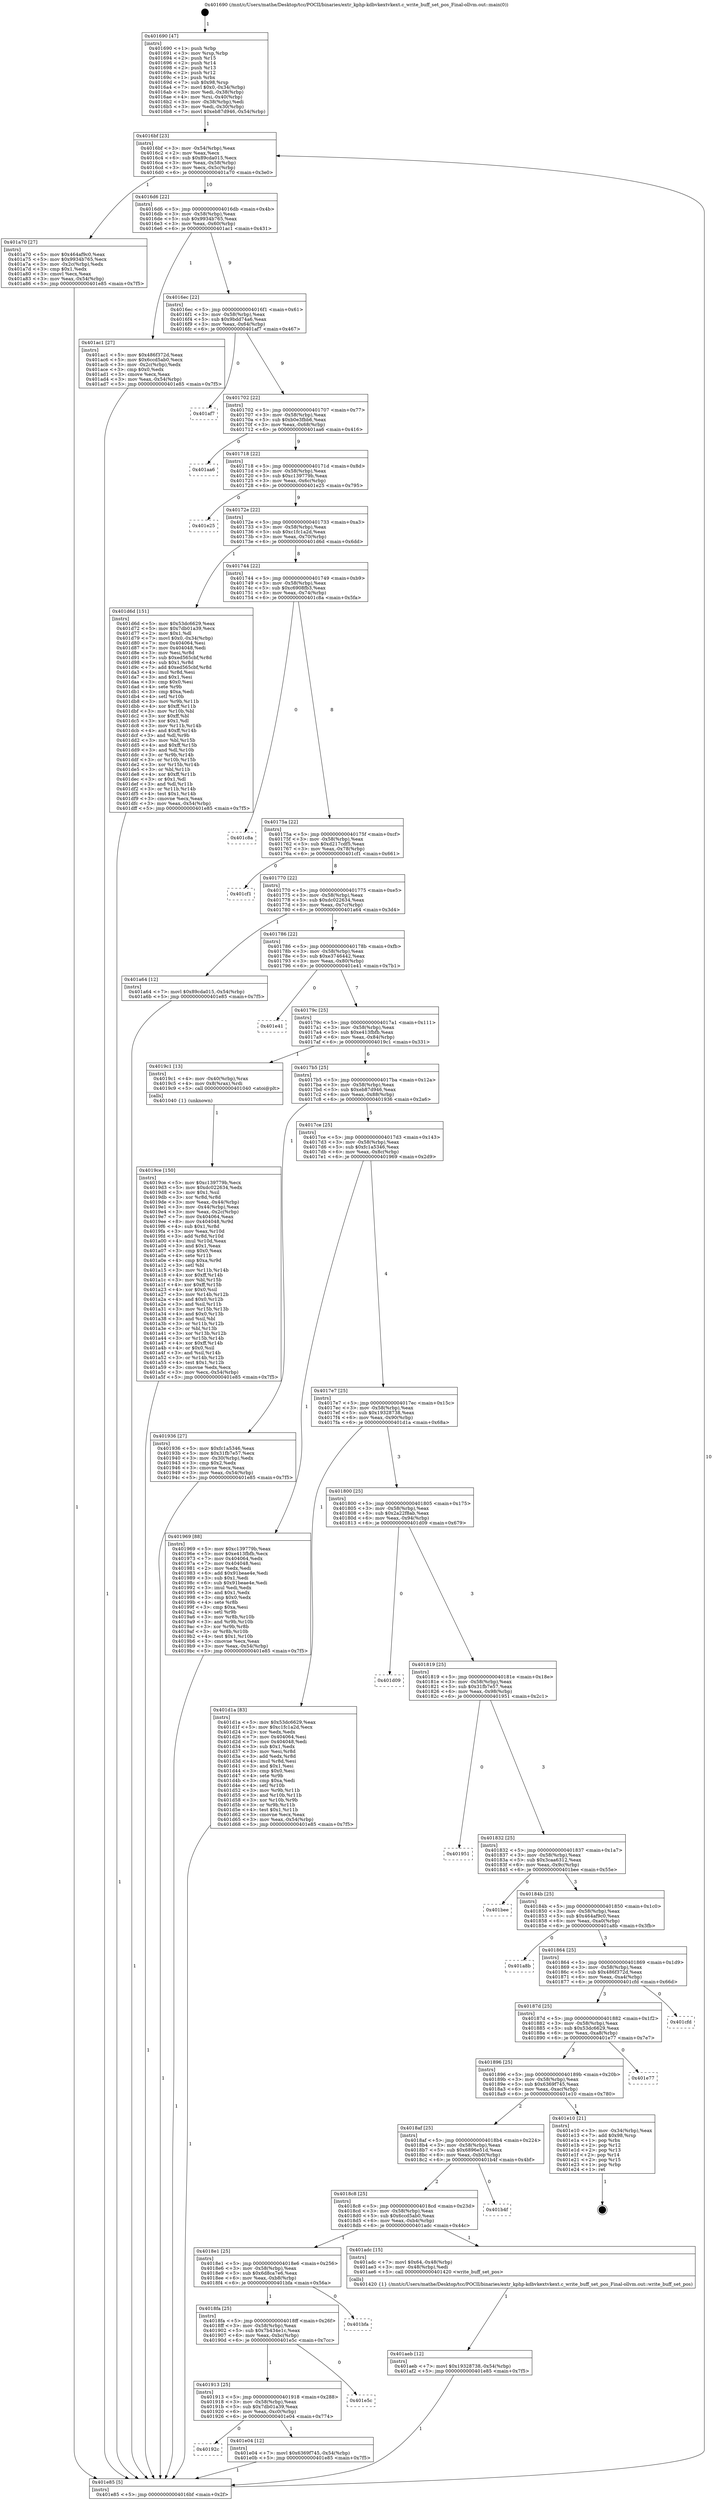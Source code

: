 digraph "0x401690" {
  label = "0x401690 (/mnt/c/Users/mathe/Desktop/tcc/POCII/binaries/extr_kphp-kdbvkextvkext.c_write_buff_set_pos_Final-ollvm.out::main(0))"
  labelloc = "t"
  node[shape=record]

  Entry [label="",width=0.3,height=0.3,shape=circle,fillcolor=black,style=filled]
  "0x4016bf" [label="{
     0x4016bf [23]\l
     | [instrs]\l
     &nbsp;&nbsp;0x4016bf \<+3\>: mov -0x54(%rbp),%eax\l
     &nbsp;&nbsp;0x4016c2 \<+2\>: mov %eax,%ecx\l
     &nbsp;&nbsp;0x4016c4 \<+6\>: sub $0x89cda015,%ecx\l
     &nbsp;&nbsp;0x4016ca \<+3\>: mov %eax,-0x58(%rbp)\l
     &nbsp;&nbsp;0x4016cd \<+3\>: mov %ecx,-0x5c(%rbp)\l
     &nbsp;&nbsp;0x4016d0 \<+6\>: je 0000000000401a70 \<main+0x3e0\>\l
  }"]
  "0x401a70" [label="{
     0x401a70 [27]\l
     | [instrs]\l
     &nbsp;&nbsp;0x401a70 \<+5\>: mov $0x464af9c0,%eax\l
     &nbsp;&nbsp;0x401a75 \<+5\>: mov $0x9934b765,%ecx\l
     &nbsp;&nbsp;0x401a7a \<+3\>: mov -0x2c(%rbp),%edx\l
     &nbsp;&nbsp;0x401a7d \<+3\>: cmp $0x1,%edx\l
     &nbsp;&nbsp;0x401a80 \<+3\>: cmovl %ecx,%eax\l
     &nbsp;&nbsp;0x401a83 \<+3\>: mov %eax,-0x54(%rbp)\l
     &nbsp;&nbsp;0x401a86 \<+5\>: jmp 0000000000401e85 \<main+0x7f5\>\l
  }"]
  "0x4016d6" [label="{
     0x4016d6 [22]\l
     | [instrs]\l
     &nbsp;&nbsp;0x4016d6 \<+5\>: jmp 00000000004016db \<main+0x4b\>\l
     &nbsp;&nbsp;0x4016db \<+3\>: mov -0x58(%rbp),%eax\l
     &nbsp;&nbsp;0x4016de \<+5\>: sub $0x9934b765,%eax\l
     &nbsp;&nbsp;0x4016e3 \<+3\>: mov %eax,-0x60(%rbp)\l
     &nbsp;&nbsp;0x4016e6 \<+6\>: je 0000000000401ac1 \<main+0x431\>\l
  }"]
  Exit [label="",width=0.3,height=0.3,shape=circle,fillcolor=black,style=filled,peripheries=2]
  "0x401ac1" [label="{
     0x401ac1 [27]\l
     | [instrs]\l
     &nbsp;&nbsp;0x401ac1 \<+5\>: mov $0x486f372d,%eax\l
     &nbsp;&nbsp;0x401ac6 \<+5\>: mov $0x6ccd5ab0,%ecx\l
     &nbsp;&nbsp;0x401acb \<+3\>: mov -0x2c(%rbp),%edx\l
     &nbsp;&nbsp;0x401ace \<+3\>: cmp $0x0,%edx\l
     &nbsp;&nbsp;0x401ad1 \<+3\>: cmove %ecx,%eax\l
     &nbsp;&nbsp;0x401ad4 \<+3\>: mov %eax,-0x54(%rbp)\l
     &nbsp;&nbsp;0x401ad7 \<+5\>: jmp 0000000000401e85 \<main+0x7f5\>\l
  }"]
  "0x4016ec" [label="{
     0x4016ec [22]\l
     | [instrs]\l
     &nbsp;&nbsp;0x4016ec \<+5\>: jmp 00000000004016f1 \<main+0x61\>\l
     &nbsp;&nbsp;0x4016f1 \<+3\>: mov -0x58(%rbp),%eax\l
     &nbsp;&nbsp;0x4016f4 \<+5\>: sub $0x9bdd74a6,%eax\l
     &nbsp;&nbsp;0x4016f9 \<+3\>: mov %eax,-0x64(%rbp)\l
     &nbsp;&nbsp;0x4016fc \<+6\>: je 0000000000401af7 \<main+0x467\>\l
  }"]
  "0x40192c" [label="{
     0x40192c\l
  }", style=dashed]
  "0x401af7" [label="{
     0x401af7\l
  }", style=dashed]
  "0x401702" [label="{
     0x401702 [22]\l
     | [instrs]\l
     &nbsp;&nbsp;0x401702 \<+5\>: jmp 0000000000401707 \<main+0x77\>\l
     &nbsp;&nbsp;0x401707 \<+3\>: mov -0x58(%rbp),%eax\l
     &nbsp;&nbsp;0x40170a \<+5\>: sub $0xb0e3fbb6,%eax\l
     &nbsp;&nbsp;0x40170f \<+3\>: mov %eax,-0x68(%rbp)\l
     &nbsp;&nbsp;0x401712 \<+6\>: je 0000000000401aa6 \<main+0x416\>\l
  }"]
  "0x401e04" [label="{
     0x401e04 [12]\l
     | [instrs]\l
     &nbsp;&nbsp;0x401e04 \<+7\>: movl $0x6369f745,-0x54(%rbp)\l
     &nbsp;&nbsp;0x401e0b \<+5\>: jmp 0000000000401e85 \<main+0x7f5\>\l
  }"]
  "0x401aa6" [label="{
     0x401aa6\l
  }", style=dashed]
  "0x401718" [label="{
     0x401718 [22]\l
     | [instrs]\l
     &nbsp;&nbsp;0x401718 \<+5\>: jmp 000000000040171d \<main+0x8d\>\l
     &nbsp;&nbsp;0x40171d \<+3\>: mov -0x58(%rbp),%eax\l
     &nbsp;&nbsp;0x401720 \<+5\>: sub $0xc139779b,%eax\l
     &nbsp;&nbsp;0x401725 \<+3\>: mov %eax,-0x6c(%rbp)\l
     &nbsp;&nbsp;0x401728 \<+6\>: je 0000000000401e25 \<main+0x795\>\l
  }"]
  "0x401913" [label="{
     0x401913 [25]\l
     | [instrs]\l
     &nbsp;&nbsp;0x401913 \<+5\>: jmp 0000000000401918 \<main+0x288\>\l
     &nbsp;&nbsp;0x401918 \<+3\>: mov -0x58(%rbp),%eax\l
     &nbsp;&nbsp;0x40191b \<+5\>: sub $0x7db01a39,%eax\l
     &nbsp;&nbsp;0x401920 \<+6\>: mov %eax,-0xc0(%rbp)\l
     &nbsp;&nbsp;0x401926 \<+6\>: je 0000000000401e04 \<main+0x774\>\l
  }"]
  "0x401e25" [label="{
     0x401e25\l
  }", style=dashed]
  "0x40172e" [label="{
     0x40172e [22]\l
     | [instrs]\l
     &nbsp;&nbsp;0x40172e \<+5\>: jmp 0000000000401733 \<main+0xa3\>\l
     &nbsp;&nbsp;0x401733 \<+3\>: mov -0x58(%rbp),%eax\l
     &nbsp;&nbsp;0x401736 \<+5\>: sub $0xc1fc1a2d,%eax\l
     &nbsp;&nbsp;0x40173b \<+3\>: mov %eax,-0x70(%rbp)\l
     &nbsp;&nbsp;0x40173e \<+6\>: je 0000000000401d6d \<main+0x6dd\>\l
  }"]
  "0x401e5c" [label="{
     0x401e5c\l
  }", style=dashed]
  "0x401d6d" [label="{
     0x401d6d [151]\l
     | [instrs]\l
     &nbsp;&nbsp;0x401d6d \<+5\>: mov $0x53dc6629,%eax\l
     &nbsp;&nbsp;0x401d72 \<+5\>: mov $0x7db01a39,%ecx\l
     &nbsp;&nbsp;0x401d77 \<+2\>: mov $0x1,%dl\l
     &nbsp;&nbsp;0x401d79 \<+7\>: movl $0x0,-0x34(%rbp)\l
     &nbsp;&nbsp;0x401d80 \<+7\>: mov 0x404064,%esi\l
     &nbsp;&nbsp;0x401d87 \<+7\>: mov 0x404048,%edi\l
     &nbsp;&nbsp;0x401d8e \<+3\>: mov %esi,%r8d\l
     &nbsp;&nbsp;0x401d91 \<+7\>: sub $0xed565cbf,%r8d\l
     &nbsp;&nbsp;0x401d98 \<+4\>: sub $0x1,%r8d\l
     &nbsp;&nbsp;0x401d9c \<+7\>: add $0xed565cbf,%r8d\l
     &nbsp;&nbsp;0x401da3 \<+4\>: imul %r8d,%esi\l
     &nbsp;&nbsp;0x401da7 \<+3\>: and $0x1,%esi\l
     &nbsp;&nbsp;0x401daa \<+3\>: cmp $0x0,%esi\l
     &nbsp;&nbsp;0x401dad \<+4\>: sete %r9b\l
     &nbsp;&nbsp;0x401db1 \<+3\>: cmp $0xa,%edi\l
     &nbsp;&nbsp;0x401db4 \<+4\>: setl %r10b\l
     &nbsp;&nbsp;0x401db8 \<+3\>: mov %r9b,%r11b\l
     &nbsp;&nbsp;0x401dbb \<+4\>: xor $0xff,%r11b\l
     &nbsp;&nbsp;0x401dbf \<+3\>: mov %r10b,%bl\l
     &nbsp;&nbsp;0x401dc2 \<+3\>: xor $0xff,%bl\l
     &nbsp;&nbsp;0x401dc5 \<+3\>: xor $0x1,%dl\l
     &nbsp;&nbsp;0x401dc8 \<+3\>: mov %r11b,%r14b\l
     &nbsp;&nbsp;0x401dcb \<+4\>: and $0xff,%r14b\l
     &nbsp;&nbsp;0x401dcf \<+3\>: and %dl,%r9b\l
     &nbsp;&nbsp;0x401dd2 \<+3\>: mov %bl,%r15b\l
     &nbsp;&nbsp;0x401dd5 \<+4\>: and $0xff,%r15b\l
     &nbsp;&nbsp;0x401dd9 \<+3\>: and %dl,%r10b\l
     &nbsp;&nbsp;0x401ddc \<+3\>: or %r9b,%r14b\l
     &nbsp;&nbsp;0x401ddf \<+3\>: or %r10b,%r15b\l
     &nbsp;&nbsp;0x401de2 \<+3\>: xor %r15b,%r14b\l
     &nbsp;&nbsp;0x401de5 \<+3\>: or %bl,%r11b\l
     &nbsp;&nbsp;0x401de8 \<+4\>: xor $0xff,%r11b\l
     &nbsp;&nbsp;0x401dec \<+3\>: or $0x1,%dl\l
     &nbsp;&nbsp;0x401def \<+3\>: and %dl,%r11b\l
     &nbsp;&nbsp;0x401df2 \<+3\>: or %r11b,%r14b\l
     &nbsp;&nbsp;0x401df5 \<+4\>: test $0x1,%r14b\l
     &nbsp;&nbsp;0x401df9 \<+3\>: cmovne %ecx,%eax\l
     &nbsp;&nbsp;0x401dfc \<+3\>: mov %eax,-0x54(%rbp)\l
     &nbsp;&nbsp;0x401dff \<+5\>: jmp 0000000000401e85 \<main+0x7f5\>\l
  }"]
  "0x401744" [label="{
     0x401744 [22]\l
     | [instrs]\l
     &nbsp;&nbsp;0x401744 \<+5\>: jmp 0000000000401749 \<main+0xb9\>\l
     &nbsp;&nbsp;0x401749 \<+3\>: mov -0x58(%rbp),%eax\l
     &nbsp;&nbsp;0x40174c \<+5\>: sub $0xc6908fb3,%eax\l
     &nbsp;&nbsp;0x401751 \<+3\>: mov %eax,-0x74(%rbp)\l
     &nbsp;&nbsp;0x401754 \<+6\>: je 0000000000401c8a \<main+0x5fa\>\l
  }"]
  "0x4018fa" [label="{
     0x4018fa [25]\l
     | [instrs]\l
     &nbsp;&nbsp;0x4018fa \<+5\>: jmp 00000000004018ff \<main+0x26f\>\l
     &nbsp;&nbsp;0x4018ff \<+3\>: mov -0x58(%rbp),%eax\l
     &nbsp;&nbsp;0x401902 \<+5\>: sub $0x7b434e1c,%eax\l
     &nbsp;&nbsp;0x401907 \<+6\>: mov %eax,-0xbc(%rbp)\l
     &nbsp;&nbsp;0x40190d \<+6\>: je 0000000000401e5c \<main+0x7cc\>\l
  }"]
  "0x401c8a" [label="{
     0x401c8a\l
  }", style=dashed]
  "0x40175a" [label="{
     0x40175a [22]\l
     | [instrs]\l
     &nbsp;&nbsp;0x40175a \<+5\>: jmp 000000000040175f \<main+0xcf\>\l
     &nbsp;&nbsp;0x40175f \<+3\>: mov -0x58(%rbp),%eax\l
     &nbsp;&nbsp;0x401762 \<+5\>: sub $0xd217cdf5,%eax\l
     &nbsp;&nbsp;0x401767 \<+3\>: mov %eax,-0x78(%rbp)\l
     &nbsp;&nbsp;0x40176a \<+6\>: je 0000000000401cf1 \<main+0x661\>\l
  }"]
  "0x401bfa" [label="{
     0x401bfa\l
  }", style=dashed]
  "0x401cf1" [label="{
     0x401cf1\l
  }", style=dashed]
  "0x401770" [label="{
     0x401770 [22]\l
     | [instrs]\l
     &nbsp;&nbsp;0x401770 \<+5\>: jmp 0000000000401775 \<main+0xe5\>\l
     &nbsp;&nbsp;0x401775 \<+3\>: mov -0x58(%rbp),%eax\l
     &nbsp;&nbsp;0x401778 \<+5\>: sub $0xdc022634,%eax\l
     &nbsp;&nbsp;0x40177d \<+3\>: mov %eax,-0x7c(%rbp)\l
     &nbsp;&nbsp;0x401780 \<+6\>: je 0000000000401a64 \<main+0x3d4\>\l
  }"]
  "0x401aeb" [label="{
     0x401aeb [12]\l
     | [instrs]\l
     &nbsp;&nbsp;0x401aeb \<+7\>: movl $0x19328738,-0x54(%rbp)\l
     &nbsp;&nbsp;0x401af2 \<+5\>: jmp 0000000000401e85 \<main+0x7f5\>\l
  }"]
  "0x401a64" [label="{
     0x401a64 [12]\l
     | [instrs]\l
     &nbsp;&nbsp;0x401a64 \<+7\>: movl $0x89cda015,-0x54(%rbp)\l
     &nbsp;&nbsp;0x401a6b \<+5\>: jmp 0000000000401e85 \<main+0x7f5\>\l
  }"]
  "0x401786" [label="{
     0x401786 [22]\l
     | [instrs]\l
     &nbsp;&nbsp;0x401786 \<+5\>: jmp 000000000040178b \<main+0xfb\>\l
     &nbsp;&nbsp;0x40178b \<+3\>: mov -0x58(%rbp),%eax\l
     &nbsp;&nbsp;0x40178e \<+5\>: sub $0xe3746442,%eax\l
     &nbsp;&nbsp;0x401793 \<+3\>: mov %eax,-0x80(%rbp)\l
     &nbsp;&nbsp;0x401796 \<+6\>: je 0000000000401e41 \<main+0x7b1\>\l
  }"]
  "0x4018e1" [label="{
     0x4018e1 [25]\l
     | [instrs]\l
     &nbsp;&nbsp;0x4018e1 \<+5\>: jmp 00000000004018e6 \<main+0x256\>\l
     &nbsp;&nbsp;0x4018e6 \<+3\>: mov -0x58(%rbp),%eax\l
     &nbsp;&nbsp;0x4018e9 \<+5\>: sub $0x6d8ca7e6,%eax\l
     &nbsp;&nbsp;0x4018ee \<+6\>: mov %eax,-0xb8(%rbp)\l
     &nbsp;&nbsp;0x4018f4 \<+6\>: je 0000000000401bfa \<main+0x56a\>\l
  }"]
  "0x401e41" [label="{
     0x401e41\l
  }", style=dashed]
  "0x40179c" [label="{
     0x40179c [25]\l
     | [instrs]\l
     &nbsp;&nbsp;0x40179c \<+5\>: jmp 00000000004017a1 \<main+0x111\>\l
     &nbsp;&nbsp;0x4017a1 \<+3\>: mov -0x58(%rbp),%eax\l
     &nbsp;&nbsp;0x4017a4 \<+5\>: sub $0xe413fbfb,%eax\l
     &nbsp;&nbsp;0x4017a9 \<+6\>: mov %eax,-0x84(%rbp)\l
     &nbsp;&nbsp;0x4017af \<+6\>: je 00000000004019c1 \<main+0x331\>\l
  }"]
  "0x401adc" [label="{
     0x401adc [15]\l
     | [instrs]\l
     &nbsp;&nbsp;0x401adc \<+7\>: movl $0x64,-0x48(%rbp)\l
     &nbsp;&nbsp;0x401ae3 \<+3\>: mov -0x48(%rbp),%edi\l
     &nbsp;&nbsp;0x401ae6 \<+5\>: call 0000000000401420 \<write_buff_set_pos\>\l
     | [calls]\l
     &nbsp;&nbsp;0x401420 \{1\} (/mnt/c/Users/mathe/Desktop/tcc/POCII/binaries/extr_kphp-kdbvkextvkext.c_write_buff_set_pos_Final-ollvm.out::write_buff_set_pos)\l
  }"]
  "0x4019c1" [label="{
     0x4019c1 [13]\l
     | [instrs]\l
     &nbsp;&nbsp;0x4019c1 \<+4\>: mov -0x40(%rbp),%rax\l
     &nbsp;&nbsp;0x4019c5 \<+4\>: mov 0x8(%rax),%rdi\l
     &nbsp;&nbsp;0x4019c9 \<+5\>: call 0000000000401040 \<atoi@plt\>\l
     | [calls]\l
     &nbsp;&nbsp;0x401040 \{1\} (unknown)\l
  }"]
  "0x4017b5" [label="{
     0x4017b5 [25]\l
     | [instrs]\l
     &nbsp;&nbsp;0x4017b5 \<+5\>: jmp 00000000004017ba \<main+0x12a\>\l
     &nbsp;&nbsp;0x4017ba \<+3\>: mov -0x58(%rbp),%eax\l
     &nbsp;&nbsp;0x4017bd \<+5\>: sub $0xeb87d946,%eax\l
     &nbsp;&nbsp;0x4017c2 \<+6\>: mov %eax,-0x88(%rbp)\l
     &nbsp;&nbsp;0x4017c8 \<+6\>: je 0000000000401936 \<main+0x2a6\>\l
  }"]
  "0x4018c8" [label="{
     0x4018c8 [25]\l
     | [instrs]\l
     &nbsp;&nbsp;0x4018c8 \<+5\>: jmp 00000000004018cd \<main+0x23d\>\l
     &nbsp;&nbsp;0x4018cd \<+3\>: mov -0x58(%rbp),%eax\l
     &nbsp;&nbsp;0x4018d0 \<+5\>: sub $0x6ccd5ab0,%eax\l
     &nbsp;&nbsp;0x4018d5 \<+6\>: mov %eax,-0xb4(%rbp)\l
     &nbsp;&nbsp;0x4018db \<+6\>: je 0000000000401adc \<main+0x44c\>\l
  }"]
  "0x401936" [label="{
     0x401936 [27]\l
     | [instrs]\l
     &nbsp;&nbsp;0x401936 \<+5\>: mov $0xfc1a5346,%eax\l
     &nbsp;&nbsp;0x40193b \<+5\>: mov $0x31fb7e57,%ecx\l
     &nbsp;&nbsp;0x401940 \<+3\>: mov -0x30(%rbp),%edx\l
     &nbsp;&nbsp;0x401943 \<+3\>: cmp $0x2,%edx\l
     &nbsp;&nbsp;0x401946 \<+3\>: cmovne %ecx,%eax\l
     &nbsp;&nbsp;0x401949 \<+3\>: mov %eax,-0x54(%rbp)\l
     &nbsp;&nbsp;0x40194c \<+5\>: jmp 0000000000401e85 \<main+0x7f5\>\l
  }"]
  "0x4017ce" [label="{
     0x4017ce [25]\l
     | [instrs]\l
     &nbsp;&nbsp;0x4017ce \<+5\>: jmp 00000000004017d3 \<main+0x143\>\l
     &nbsp;&nbsp;0x4017d3 \<+3\>: mov -0x58(%rbp),%eax\l
     &nbsp;&nbsp;0x4017d6 \<+5\>: sub $0xfc1a5346,%eax\l
     &nbsp;&nbsp;0x4017db \<+6\>: mov %eax,-0x8c(%rbp)\l
     &nbsp;&nbsp;0x4017e1 \<+6\>: je 0000000000401969 \<main+0x2d9\>\l
  }"]
  "0x401e85" [label="{
     0x401e85 [5]\l
     | [instrs]\l
     &nbsp;&nbsp;0x401e85 \<+5\>: jmp 00000000004016bf \<main+0x2f\>\l
  }"]
  "0x401690" [label="{
     0x401690 [47]\l
     | [instrs]\l
     &nbsp;&nbsp;0x401690 \<+1\>: push %rbp\l
     &nbsp;&nbsp;0x401691 \<+3\>: mov %rsp,%rbp\l
     &nbsp;&nbsp;0x401694 \<+2\>: push %r15\l
     &nbsp;&nbsp;0x401696 \<+2\>: push %r14\l
     &nbsp;&nbsp;0x401698 \<+2\>: push %r13\l
     &nbsp;&nbsp;0x40169a \<+2\>: push %r12\l
     &nbsp;&nbsp;0x40169c \<+1\>: push %rbx\l
     &nbsp;&nbsp;0x40169d \<+7\>: sub $0x98,%rsp\l
     &nbsp;&nbsp;0x4016a4 \<+7\>: movl $0x0,-0x34(%rbp)\l
     &nbsp;&nbsp;0x4016ab \<+3\>: mov %edi,-0x38(%rbp)\l
     &nbsp;&nbsp;0x4016ae \<+4\>: mov %rsi,-0x40(%rbp)\l
     &nbsp;&nbsp;0x4016b2 \<+3\>: mov -0x38(%rbp),%edi\l
     &nbsp;&nbsp;0x4016b5 \<+3\>: mov %edi,-0x30(%rbp)\l
     &nbsp;&nbsp;0x4016b8 \<+7\>: movl $0xeb87d946,-0x54(%rbp)\l
  }"]
  "0x401b4f" [label="{
     0x401b4f\l
  }", style=dashed]
  "0x401969" [label="{
     0x401969 [88]\l
     | [instrs]\l
     &nbsp;&nbsp;0x401969 \<+5\>: mov $0xc139779b,%eax\l
     &nbsp;&nbsp;0x40196e \<+5\>: mov $0xe413fbfb,%ecx\l
     &nbsp;&nbsp;0x401973 \<+7\>: mov 0x404064,%edx\l
     &nbsp;&nbsp;0x40197a \<+7\>: mov 0x404048,%esi\l
     &nbsp;&nbsp;0x401981 \<+2\>: mov %edx,%edi\l
     &nbsp;&nbsp;0x401983 \<+6\>: add $0x91beae4e,%edi\l
     &nbsp;&nbsp;0x401989 \<+3\>: sub $0x1,%edi\l
     &nbsp;&nbsp;0x40198c \<+6\>: sub $0x91beae4e,%edi\l
     &nbsp;&nbsp;0x401992 \<+3\>: imul %edi,%edx\l
     &nbsp;&nbsp;0x401995 \<+3\>: and $0x1,%edx\l
     &nbsp;&nbsp;0x401998 \<+3\>: cmp $0x0,%edx\l
     &nbsp;&nbsp;0x40199b \<+4\>: sete %r8b\l
     &nbsp;&nbsp;0x40199f \<+3\>: cmp $0xa,%esi\l
     &nbsp;&nbsp;0x4019a2 \<+4\>: setl %r9b\l
     &nbsp;&nbsp;0x4019a6 \<+3\>: mov %r8b,%r10b\l
     &nbsp;&nbsp;0x4019a9 \<+3\>: and %r9b,%r10b\l
     &nbsp;&nbsp;0x4019ac \<+3\>: xor %r9b,%r8b\l
     &nbsp;&nbsp;0x4019af \<+3\>: or %r8b,%r10b\l
     &nbsp;&nbsp;0x4019b2 \<+4\>: test $0x1,%r10b\l
     &nbsp;&nbsp;0x4019b6 \<+3\>: cmovne %ecx,%eax\l
     &nbsp;&nbsp;0x4019b9 \<+3\>: mov %eax,-0x54(%rbp)\l
     &nbsp;&nbsp;0x4019bc \<+5\>: jmp 0000000000401e85 \<main+0x7f5\>\l
  }"]
  "0x4017e7" [label="{
     0x4017e7 [25]\l
     | [instrs]\l
     &nbsp;&nbsp;0x4017e7 \<+5\>: jmp 00000000004017ec \<main+0x15c\>\l
     &nbsp;&nbsp;0x4017ec \<+3\>: mov -0x58(%rbp),%eax\l
     &nbsp;&nbsp;0x4017ef \<+5\>: sub $0x19328738,%eax\l
     &nbsp;&nbsp;0x4017f4 \<+6\>: mov %eax,-0x90(%rbp)\l
     &nbsp;&nbsp;0x4017fa \<+6\>: je 0000000000401d1a \<main+0x68a\>\l
  }"]
  "0x4019ce" [label="{
     0x4019ce [150]\l
     | [instrs]\l
     &nbsp;&nbsp;0x4019ce \<+5\>: mov $0xc139779b,%ecx\l
     &nbsp;&nbsp;0x4019d3 \<+5\>: mov $0xdc022634,%edx\l
     &nbsp;&nbsp;0x4019d8 \<+3\>: mov $0x1,%sil\l
     &nbsp;&nbsp;0x4019db \<+3\>: xor %r8d,%r8d\l
     &nbsp;&nbsp;0x4019de \<+3\>: mov %eax,-0x44(%rbp)\l
     &nbsp;&nbsp;0x4019e1 \<+3\>: mov -0x44(%rbp),%eax\l
     &nbsp;&nbsp;0x4019e4 \<+3\>: mov %eax,-0x2c(%rbp)\l
     &nbsp;&nbsp;0x4019e7 \<+7\>: mov 0x404064,%eax\l
     &nbsp;&nbsp;0x4019ee \<+8\>: mov 0x404048,%r9d\l
     &nbsp;&nbsp;0x4019f6 \<+4\>: sub $0x1,%r8d\l
     &nbsp;&nbsp;0x4019fa \<+3\>: mov %eax,%r10d\l
     &nbsp;&nbsp;0x4019fd \<+3\>: add %r8d,%r10d\l
     &nbsp;&nbsp;0x401a00 \<+4\>: imul %r10d,%eax\l
     &nbsp;&nbsp;0x401a04 \<+3\>: and $0x1,%eax\l
     &nbsp;&nbsp;0x401a07 \<+3\>: cmp $0x0,%eax\l
     &nbsp;&nbsp;0x401a0a \<+4\>: sete %r11b\l
     &nbsp;&nbsp;0x401a0e \<+4\>: cmp $0xa,%r9d\l
     &nbsp;&nbsp;0x401a12 \<+3\>: setl %bl\l
     &nbsp;&nbsp;0x401a15 \<+3\>: mov %r11b,%r14b\l
     &nbsp;&nbsp;0x401a18 \<+4\>: xor $0xff,%r14b\l
     &nbsp;&nbsp;0x401a1c \<+3\>: mov %bl,%r15b\l
     &nbsp;&nbsp;0x401a1f \<+4\>: xor $0xff,%r15b\l
     &nbsp;&nbsp;0x401a23 \<+4\>: xor $0x0,%sil\l
     &nbsp;&nbsp;0x401a27 \<+3\>: mov %r14b,%r12b\l
     &nbsp;&nbsp;0x401a2a \<+4\>: and $0x0,%r12b\l
     &nbsp;&nbsp;0x401a2e \<+3\>: and %sil,%r11b\l
     &nbsp;&nbsp;0x401a31 \<+3\>: mov %r15b,%r13b\l
     &nbsp;&nbsp;0x401a34 \<+4\>: and $0x0,%r13b\l
     &nbsp;&nbsp;0x401a38 \<+3\>: and %sil,%bl\l
     &nbsp;&nbsp;0x401a3b \<+3\>: or %r11b,%r12b\l
     &nbsp;&nbsp;0x401a3e \<+3\>: or %bl,%r13b\l
     &nbsp;&nbsp;0x401a41 \<+3\>: xor %r13b,%r12b\l
     &nbsp;&nbsp;0x401a44 \<+3\>: or %r15b,%r14b\l
     &nbsp;&nbsp;0x401a47 \<+4\>: xor $0xff,%r14b\l
     &nbsp;&nbsp;0x401a4b \<+4\>: or $0x0,%sil\l
     &nbsp;&nbsp;0x401a4f \<+3\>: and %sil,%r14b\l
     &nbsp;&nbsp;0x401a52 \<+3\>: or %r14b,%r12b\l
     &nbsp;&nbsp;0x401a55 \<+4\>: test $0x1,%r12b\l
     &nbsp;&nbsp;0x401a59 \<+3\>: cmovne %edx,%ecx\l
     &nbsp;&nbsp;0x401a5c \<+3\>: mov %ecx,-0x54(%rbp)\l
     &nbsp;&nbsp;0x401a5f \<+5\>: jmp 0000000000401e85 \<main+0x7f5\>\l
  }"]
  "0x4018af" [label="{
     0x4018af [25]\l
     | [instrs]\l
     &nbsp;&nbsp;0x4018af \<+5\>: jmp 00000000004018b4 \<main+0x224\>\l
     &nbsp;&nbsp;0x4018b4 \<+3\>: mov -0x58(%rbp),%eax\l
     &nbsp;&nbsp;0x4018b7 \<+5\>: sub $0x6896e51d,%eax\l
     &nbsp;&nbsp;0x4018bc \<+6\>: mov %eax,-0xb0(%rbp)\l
     &nbsp;&nbsp;0x4018c2 \<+6\>: je 0000000000401b4f \<main+0x4bf\>\l
  }"]
  "0x401d1a" [label="{
     0x401d1a [83]\l
     | [instrs]\l
     &nbsp;&nbsp;0x401d1a \<+5\>: mov $0x53dc6629,%eax\l
     &nbsp;&nbsp;0x401d1f \<+5\>: mov $0xc1fc1a2d,%ecx\l
     &nbsp;&nbsp;0x401d24 \<+2\>: xor %edx,%edx\l
     &nbsp;&nbsp;0x401d26 \<+7\>: mov 0x404064,%esi\l
     &nbsp;&nbsp;0x401d2d \<+7\>: mov 0x404048,%edi\l
     &nbsp;&nbsp;0x401d34 \<+3\>: sub $0x1,%edx\l
     &nbsp;&nbsp;0x401d37 \<+3\>: mov %esi,%r8d\l
     &nbsp;&nbsp;0x401d3a \<+3\>: add %edx,%r8d\l
     &nbsp;&nbsp;0x401d3d \<+4\>: imul %r8d,%esi\l
     &nbsp;&nbsp;0x401d41 \<+3\>: and $0x1,%esi\l
     &nbsp;&nbsp;0x401d44 \<+3\>: cmp $0x0,%esi\l
     &nbsp;&nbsp;0x401d47 \<+4\>: sete %r9b\l
     &nbsp;&nbsp;0x401d4b \<+3\>: cmp $0xa,%edi\l
     &nbsp;&nbsp;0x401d4e \<+4\>: setl %r10b\l
     &nbsp;&nbsp;0x401d52 \<+3\>: mov %r9b,%r11b\l
     &nbsp;&nbsp;0x401d55 \<+3\>: and %r10b,%r11b\l
     &nbsp;&nbsp;0x401d58 \<+3\>: xor %r10b,%r9b\l
     &nbsp;&nbsp;0x401d5b \<+3\>: or %r9b,%r11b\l
     &nbsp;&nbsp;0x401d5e \<+4\>: test $0x1,%r11b\l
     &nbsp;&nbsp;0x401d62 \<+3\>: cmovne %ecx,%eax\l
     &nbsp;&nbsp;0x401d65 \<+3\>: mov %eax,-0x54(%rbp)\l
     &nbsp;&nbsp;0x401d68 \<+5\>: jmp 0000000000401e85 \<main+0x7f5\>\l
  }"]
  "0x401800" [label="{
     0x401800 [25]\l
     | [instrs]\l
     &nbsp;&nbsp;0x401800 \<+5\>: jmp 0000000000401805 \<main+0x175\>\l
     &nbsp;&nbsp;0x401805 \<+3\>: mov -0x58(%rbp),%eax\l
     &nbsp;&nbsp;0x401808 \<+5\>: sub $0x2a22f8ab,%eax\l
     &nbsp;&nbsp;0x40180d \<+6\>: mov %eax,-0x94(%rbp)\l
     &nbsp;&nbsp;0x401813 \<+6\>: je 0000000000401d09 \<main+0x679\>\l
  }"]
  "0x401e10" [label="{
     0x401e10 [21]\l
     | [instrs]\l
     &nbsp;&nbsp;0x401e10 \<+3\>: mov -0x34(%rbp),%eax\l
     &nbsp;&nbsp;0x401e13 \<+7\>: add $0x98,%rsp\l
     &nbsp;&nbsp;0x401e1a \<+1\>: pop %rbx\l
     &nbsp;&nbsp;0x401e1b \<+2\>: pop %r12\l
     &nbsp;&nbsp;0x401e1d \<+2\>: pop %r13\l
     &nbsp;&nbsp;0x401e1f \<+2\>: pop %r14\l
     &nbsp;&nbsp;0x401e21 \<+2\>: pop %r15\l
     &nbsp;&nbsp;0x401e23 \<+1\>: pop %rbp\l
     &nbsp;&nbsp;0x401e24 \<+1\>: ret\l
  }"]
  "0x401d09" [label="{
     0x401d09\l
  }", style=dashed]
  "0x401819" [label="{
     0x401819 [25]\l
     | [instrs]\l
     &nbsp;&nbsp;0x401819 \<+5\>: jmp 000000000040181e \<main+0x18e\>\l
     &nbsp;&nbsp;0x40181e \<+3\>: mov -0x58(%rbp),%eax\l
     &nbsp;&nbsp;0x401821 \<+5\>: sub $0x31fb7e57,%eax\l
     &nbsp;&nbsp;0x401826 \<+6\>: mov %eax,-0x98(%rbp)\l
     &nbsp;&nbsp;0x40182c \<+6\>: je 0000000000401951 \<main+0x2c1\>\l
  }"]
  "0x401896" [label="{
     0x401896 [25]\l
     | [instrs]\l
     &nbsp;&nbsp;0x401896 \<+5\>: jmp 000000000040189b \<main+0x20b\>\l
     &nbsp;&nbsp;0x40189b \<+3\>: mov -0x58(%rbp),%eax\l
     &nbsp;&nbsp;0x40189e \<+5\>: sub $0x6369f745,%eax\l
     &nbsp;&nbsp;0x4018a3 \<+6\>: mov %eax,-0xac(%rbp)\l
     &nbsp;&nbsp;0x4018a9 \<+6\>: je 0000000000401e10 \<main+0x780\>\l
  }"]
  "0x401951" [label="{
     0x401951\l
  }", style=dashed]
  "0x401832" [label="{
     0x401832 [25]\l
     | [instrs]\l
     &nbsp;&nbsp;0x401832 \<+5\>: jmp 0000000000401837 \<main+0x1a7\>\l
     &nbsp;&nbsp;0x401837 \<+3\>: mov -0x58(%rbp),%eax\l
     &nbsp;&nbsp;0x40183a \<+5\>: sub $0x3caa6312,%eax\l
     &nbsp;&nbsp;0x40183f \<+6\>: mov %eax,-0x9c(%rbp)\l
     &nbsp;&nbsp;0x401845 \<+6\>: je 0000000000401bee \<main+0x55e\>\l
  }"]
  "0x401e77" [label="{
     0x401e77\l
  }", style=dashed]
  "0x401bee" [label="{
     0x401bee\l
  }", style=dashed]
  "0x40184b" [label="{
     0x40184b [25]\l
     | [instrs]\l
     &nbsp;&nbsp;0x40184b \<+5\>: jmp 0000000000401850 \<main+0x1c0\>\l
     &nbsp;&nbsp;0x401850 \<+3\>: mov -0x58(%rbp),%eax\l
     &nbsp;&nbsp;0x401853 \<+5\>: sub $0x464af9c0,%eax\l
     &nbsp;&nbsp;0x401858 \<+6\>: mov %eax,-0xa0(%rbp)\l
     &nbsp;&nbsp;0x40185e \<+6\>: je 0000000000401a8b \<main+0x3fb\>\l
  }"]
  "0x40187d" [label="{
     0x40187d [25]\l
     | [instrs]\l
     &nbsp;&nbsp;0x40187d \<+5\>: jmp 0000000000401882 \<main+0x1f2\>\l
     &nbsp;&nbsp;0x401882 \<+3\>: mov -0x58(%rbp),%eax\l
     &nbsp;&nbsp;0x401885 \<+5\>: sub $0x53dc6629,%eax\l
     &nbsp;&nbsp;0x40188a \<+6\>: mov %eax,-0xa8(%rbp)\l
     &nbsp;&nbsp;0x401890 \<+6\>: je 0000000000401e77 \<main+0x7e7\>\l
  }"]
  "0x401a8b" [label="{
     0x401a8b\l
  }", style=dashed]
  "0x401864" [label="{
     0x401864 [25]\l
     | [instrs]\l
     &nbsp;&nbsp;0x401864 \<+5\>: jmp 0000000000401869 \<main+0x1d9\>\l
     &nbsp;&nbsp;0x401869 \<+3\>: mov -0x58(%rbp),%eax\l
     &nbsp;&nbsp;0x40186c \<+5\>: sub $0x486f372d,%eax\l
     &nbsp;&nbsp;0x401871 \<+6\>: mov %eax,-0xa4(%rbp)\l
     &nbsp;&nbsp;0x401877 \<+6\>: je 0000000000401cfd \<main+0x66d\>\l
  }"]
  "0x401cfd" [label="{
     0x401cfd\l
  }", style=dashed]
  Entry -> "0x401690" [label=" 1"]
  "0x4016bf" -> "0x401a70" [label=" 1"]
  "0x4016bf" -> "0x4016d6" [label=" 10"]
  "0x401e10" -> Exit [label=" 1"]
  "0x4016d6" -> "0x401ac1" [label=" 1"]
  "0x4016d6" -> "0x4016ec" [label=" 9"]
  "0x401e04" -> "0x401e85" [label=" 1"]
  "0x4016ec" -> "0x401af7" [label=" 0"]
  "0x4016ec" -> "0x401702" [label=" 9"]
  "0x401913" -> "0x40192c" [label=" 0"]
  "0x401702" -> "0x401aa6" [label=" 0"]
  "0x401702" -> "0x401718" [label=" 9"]
  "0x401913" -> "0x401e04" [label=" 1"]
  "0x401718" -> "0x401e25" [label=" 0"]
  "0x401718" -> "0x40172e" [label=" 9"]
  "0x4018fa" -> "0x401913" [label=" 1"]
  "0x40172e" -> "0x401d6d" [label=" 1"]
  "0x40172e" -> "0x401744" [label=" 8"]
  "0x4018fa" -> "0x401e5c" [label=" 0"]
  "0x401744" -> "0x401c8a" [label=" 0"]
  "0x401744" -> "0x40175a" [label=" 8"]
  "0x4018e1" -> "0x4018fa" [label=" 1"]
  "0x40175a" -> "0x401cf1" [label=" 0"]
  "0x40175a" -> "0x401770" [label=" 8"]
  "0x4018e1" -> "0x401bfa" [label=" 0"]
  "0x401770" -> "0x401a64" [label=" 1"]
  "0x401770" -> "0x401786" [label=" 7"]
  "0x401d6d" -> "0x401e85" [label=" 1"]
  "0x401786" -> "0x401e41" [label=" 0"]
  "0x401786" -> "0x40179c" [label=" 7"]
  "0x401d1a" -> "0x401e85" [label=" 1"]
  "0x40179c" -> "0x4019c1" [label=" 1"]
  "0x40179c" -> "0x4017b5" [label=" 6"]
  "0x401aeb" -> "0x401e85" [label=" 1"]
  "0x4017b5" -> "0x401936" [label=" 1"]
  "0x4017b5" -> "0x4017ce" [label=" 5"]
  "0x401936" -> "0x401e85" [label=" 1"]
  "0x401690" -> "0x4016bf" [label=" 1"]
  "0x401e85" -> "0x4016bf" [label=" 10"]
  "0x4018c8" -> "0x4018e1" [label=" 1"]
  "0x4017ce" -> "0x401969" [label=" 1"]
  "0x4017ce" -> "0x4017e7" [label=" 4"]
  "0x401969" -> "0x401e85" [label=" 1"]
  "0x4019c1" -> "0x4019ce" [label=" 1"]
  "0x4019ce" -> "0x401e85" [label=" 1"]
  "0x401a64" -> "0x401e85" [label=" 1"]
  "0x401a70" -> "0x401e85" [label=" 1"]
  "0x401ac1" -> "0x401e85" [label=" 1"]
  "0x4018c8" -> "0x401adc" [label=" 1"]
  "0x4017e7" -> "0x401d1a" [label=" 1"]
  "0x4017e7" -> "0x401800" [label=" 3"]
  "0x4018af" -> "0x4018c8" [label=" 2"]
  "0x401800" -> "0x401d09" [label=" 0"]
  "0x401800" -> "0x401819" [label=" 3"]
  "0x4018af" -> "0x401b4f" [label=" 0"]
  "0x401819" -> "0x401951" [label=" 0"]
  "0x401819" -> "0x401832" [label=" 3"]
  "0x401896" -> "0x4018af" [label=" 2"]
  "0x401832" -> "0x401bee" [label=" 0"]
  "0x401832" -> "0x40184b" [label=" 3"]
  "0x401896" -> "0x401e10" [label=" 1"]
  "0x40184b" -> "0x401a8b" [label=" 0"]
  "0x40184b" -> "0x401864" [label=" 3"]
  "0x40187d" -> "0x401896" [label=" 3"]
  "0x401864" -> "0x401cfd" [label=" 0"]
  "0x401864" -> "0x40187d" [label=" 3"]
  "0x401adc" -> "0x401aeb" [label=" 1"]
  "0x40187d" -> "0x401e77" [label=" 0"]
}
